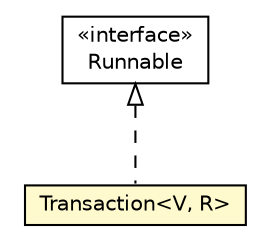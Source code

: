#!/usr/local/bin/dot
#
# Class diagram 
# Generated by UMLGraph version 5.1 (http://www.umlgraph.org/)
#

digraph G {
	edge [fontname="Helvetica",fontsize=10,labelfontname="Helvetica",labelfontsize=10];
	node [fontname="Helvetica",fontsize=10,shape=plaintext];
	nodesep=0.25;
	ranksep=0.5;
	// org.androidtransfuse.processor.Transaction<V, R>
	c102073 [label=<<table title="org.androidtransfuse.processor.Transaction" border="0" cellborder="1" cellspacing="0" cellpadding="2" port="p" bgcolor="lemonChiffon" href="./Transaction.html">
		<tr><td><table border="0" cellspacing="0" cellpadding="1">
<tr><td align="center" balign="center"> Transaction&lt;V, R&gt; </td></tr>
		</table></td></tr>
		</table>>, fontname="Helvetica", fontcolor="black", fontsize=10.0];
	//org.androidtransfuse.processor.Transaction<V, R> implements java.lang.Runnable
	c102216:p -> c102073:p [dir=back,arrowtail=empty,style=dashed];
	// java.lang.Runnable
	c102216 [label=<<table title="java.lang.Runnable" border="0" cellborder="1" cellspacing="0" cellpadding="2" port="p" href="http://java.sun.com/j2se/1.4.2/docs/api/java/lang/Runnable.html">
		<tr><td><table border="0" cellspacing="0" cellpadding="1">
<tr><td align="center" balign="center"> &#171;interface&#187; </td></tr>
<tr><td align="center" balign="center"> Runnable </td></tr>
		</table></td></tr>
		</table>>, fontname="Helvetica", fontcolor="black", fontsize=10.0];
}

